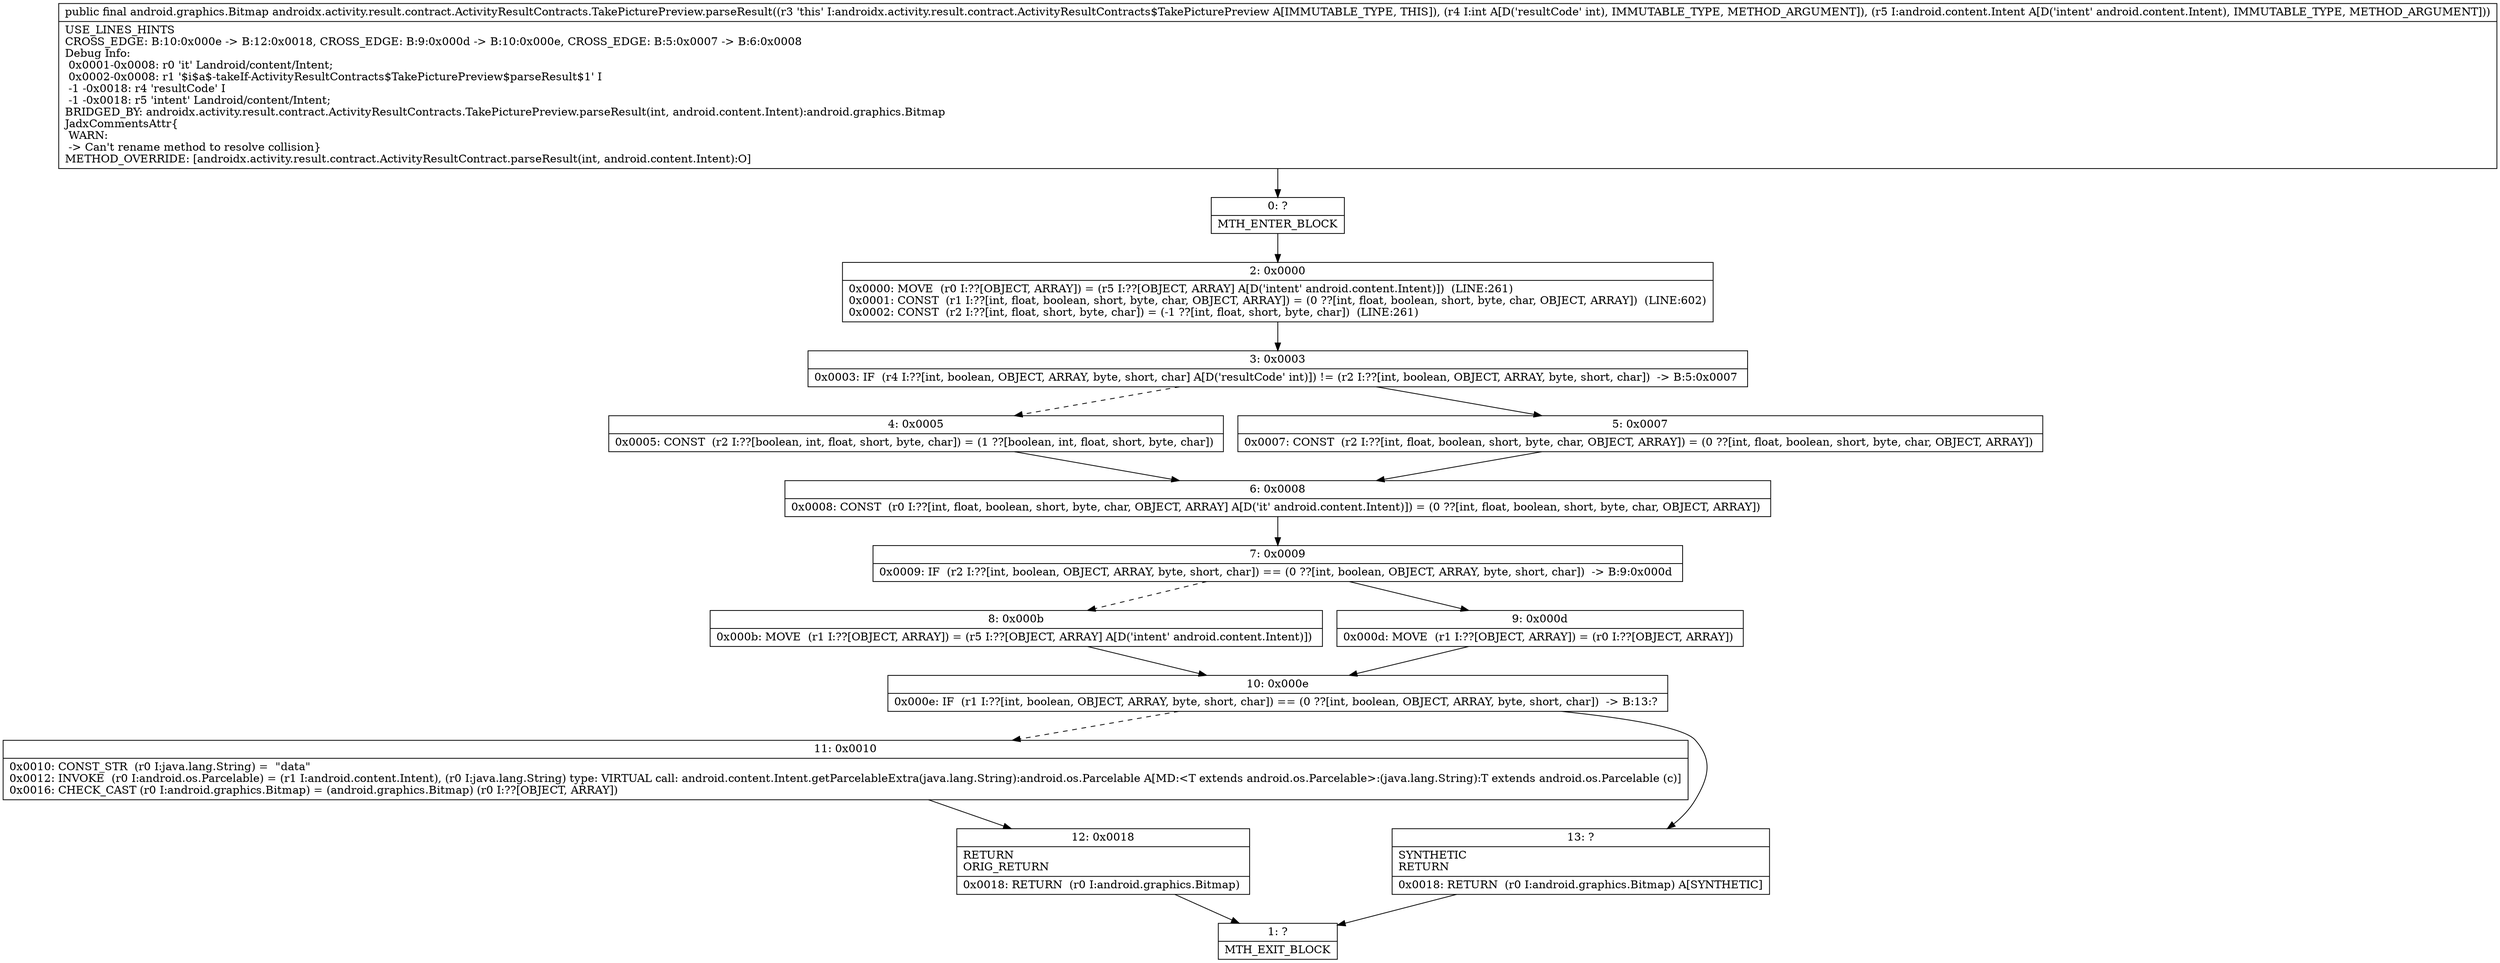 digraph "CFG forandroidx.activity.result.contract.ActivityResultContracts.TakePicturePreview.parseResult(ILandroid\/content\/Intent;)Landroid\/graphics\/Bitmap;" {
Node_0 [shape=record,label="{0\:\ ?|MTH_ENTER_BLOCK\l}"];
Node_2 [shape=record,label="{2\:\ 0x0000|0x0000: MOVE  (r0 I:??[OBJECT, ARRAY]) = (r5 I:??[OBJECT, ARRAY] A[D('intent' android.content.Intent)])  (LINE:261)\l0x0001: CONST  (r1 I:??[int, float, boolean, short, byte, char, OBJECT, ARRAY]) = (0 ??[int, float, boolean, short, byte, char, OBJECT, ARRAY])  (LINE:602)\l0x0002: CONST  (r2 I:??[int, float, short, byte, char]) = (\-1 ??[int, float, short, byte, char])  (LINE:261)\l}"];
Node_3 [shape=record,label="{3\:\ 0x0003|0x0003: IF  (r4 I:??[int, boolean, OBJECT, ARRAY, byte, short, char] A[D('resultCode' int)]) != (r2 I:??[int, boolean, OBJECT, ARRAY, byte, short, char])  \-\> B:5:0x0007 \l}"];
Node_4 [shape=record,label="{4\:\ 0x0005|0x0005: CONST  (r2 I:??[boolean, int, float, short, byte, char]) = (1 ??[boolean, int, float, short, byte, char]) \l}"];
Node_6 [shape=record,label="{6\:\ 0x0008|0x0008: CONST  (r0 I:??[int, float, boolean, short, byte, char, OBJECT, ARRAY] A[D('it' android.content.Intent)]) = (0 ??[int, float, boolean, short, byte, char, OBJECT, ARRAY]) \l}"];
Node_7 [shape=record,label="{7\:\ 0x0009|0x0009: IF  (r2 I:??[int, boolean, OBJECT, ARRAY, byte, short, char]) == (0 ??[int, boolean, OBJECT, ARRAY, byte, short, char])  \-\> B:9:0x000d \l}"];
Node_8 [shape=record,label="{8\:\ 0x000b|0x000b: MOVE  (r1 I:??[OBJECT, ARRAY]) = (r5 I:??[OBJECT, ARRAY] A[D('intent' android.content.Intent)]) \l}"];
Node_10 [shape=record,label="{10\:\ 0x000e|0x000e: IF  (r1 I:??[int, boolean, OBJECT, ARRAY, byte, short, char]) == (0 ??[int, boolean, OBJECT, ARRAY, byte, short, char])  \-\> B:13:? \l}"];
Node_11 [shape=record,label="{11\:\ 0x0010|0x0010: CONST_STR  (r0 I:java.lang.String) =  \"data\" \l0x0012: INVOKE  (r0 I:android.os.Parcelable) = (r1 I:android.content.Intent), (r0 I:java.lang.String) type: VIRTUAL call: android.content.Intent.getParcelableExtra(java.lang.String):android.os.Parcelable A[MD:\<T extends android.os.Parcelable\>:(java.lang.String):T extends android.os.Parcelable (c)]\l0x0016: CHECK_CAST (r0 I:android.graphics.Bitmap) = (android.graphics.Bitmap) (r0 I:??[OBJECT, ARRAY]) \l}"];
Node_12 [shape=record,label="{12\:\ 0x0018|RETURN\lORIG_RETURN\l|0x0018: RETURN  (r0 I:android.graphics.Bitmap) \l}"];
Node_1 [shape=record,label="{1\:\ ?|MTH_EXIT_BLOCK\l}"];
Node_13 [shape=record,label="{13\:\ ?|SYNTHETIC\lRETURN\l|0x0018: RETURN  (r0 I:android.graphics.Bitmap) A[SYNTHETIC]\l}"];
Node_9 [shape=record,label="{9\:\ 0x000d|0x000d: MOVE  (r1 I:??[OBJECT, ARRAY]) = (r0 I:??[OBJECT, ARRAY]) \l}"];
Node_5 [shape=record,label="{5\:\ 0x0007|0x0007: CONST  (r2 I:??[int, float, boolean, short, byte, char, OBJECT, ARRAY]) = (0 ??[int, float, boolean, short, byte, char, OBJECT, ARRAY]) \l}"];
MethodNode[shape=record,label="{public final android.graphics.Bitmap androidx.activity.result.contract.ActivityResultContracts.TakePicturePreview.parseResult((r3 'this' I:androidx.activity.result.contract.ActivityResultContracts$TakePicturePreview A[IMMUTABLE_TYPE, THIS]), (r4 I:int A[D('resultCode' int), IMMUTABLE_TYPE, METHOD_ARGUMENT]), (r5 I:android.content.Intent A[D('intent' android.content.Intent), IMMUTABLE_TYPE, METHOD_ARGUMENT]))  | USE_LINES_HINTS\lCROSS_EDGE: B:10:0x000e \-\> B:12:0x0018, CROSS_EDGE: B:9:0x000d \-\> B:10:0x000e, CROSS_EDGE: B:5:0x0007 \-\> B:6:0x0008\lDebug Info:\l  0x0001\-0x0008: r0 'it' Landroid\/content\/Intent;\l  0x0002\-0x0008: r1 '$i$a$\-takeIf\-ActivityResultContracts$TakePicturePreview$parseResult$1' I\l  \-1 \-0x0018: r4 'resultCode' I\l  \-1 \-0x0018: r5 'intent' Landroid\/content\/Intent;\lBRIDGED_BY: androidx.activity.result.contract.ActivityResultContracts.TakePicturePreview.parseResult(int, android.content.Intent):android.graphics.Bitmap\lJadxCommentsAttr\{\l WARN: \l \-\> Can't rename method to resolve collision\}\lMETHOD_OVERRIDE: [androidx.activity.result.contract.ActivityResultContract.parseResult(int, android.content.Intent):O]\l}"];
MethodNode -> Node_0;Node_0 -> Node_2;
Node_2 -> Node_3;
Node_3 -> Node_4[style=dashed];
Node_3 -> Node_5;
Node_4 -> Node_6;
Node_6 -> Node_7;
Node_7 -> Node_8[style=dashed];
Node_7 -> Node_9;
Node_8 -> Node_10;
Node_10 -> Node_11[style=dashed];
Node_10 -> Node_13;
Node_11 -> Node_12;
Node_12 -> Node_1;
Node_13 -> Node_1;
Node_9 -> Node_10;
Node_5 -> Node_6;
}

